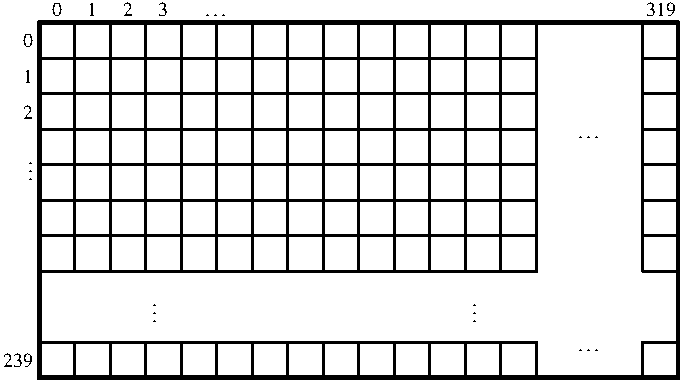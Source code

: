 pen my_pen = TimesRoman()+1+fontsize(10);
defaultpen(my_pen);

size(12cm, 0);

draw((0,0)--(0,10)--(18,10)--(18,0)--cycle, linewidth(2));

for (int i=0; i<=14; ++i) 
{
	draw((i,3)--(i,10));
}
for (int j=10; j>=3; --j)
{
	draw((0,j)--(14,j));
}

draw((0,1)--(14,1));
for (int i=0; i<=14; ++i)
{
	draw((i,0)--(i,1));
}

draw((17,3)--(17,10));
for (int j=10; j>=3; --j)
{
	draw((17,j)--(18,j));
}

draw((17,0)--(17,1));
draw((17,1)--(18,1));

label("0", (0,10)--(1,10), N);
label("1", (1,10)--(2,10), N);
label("2", (2,10)--(3,10), N);
label("3", (3,10)--(4,10), N);
label("\ldots", (4,10)--(6,10), N);

label("0", (0,10)--(0,9), W);
label("1", (0,9)--(0,8), W);
label("2", (0,8)--(0,7), W);
label("\vdots", (0,7)--(0,5), W);	

label("\ldots", (14,7)--(17,7), S);	
label("\ldots", (14,1)--(17,1), S);
label("\vdots", (3,1)--(3,3), E);
label("\vdots", (12,1)--(12,3), E);

label("319", (17,10)--(18,10), N);
label("239", (0,1)--(0,0), W);
